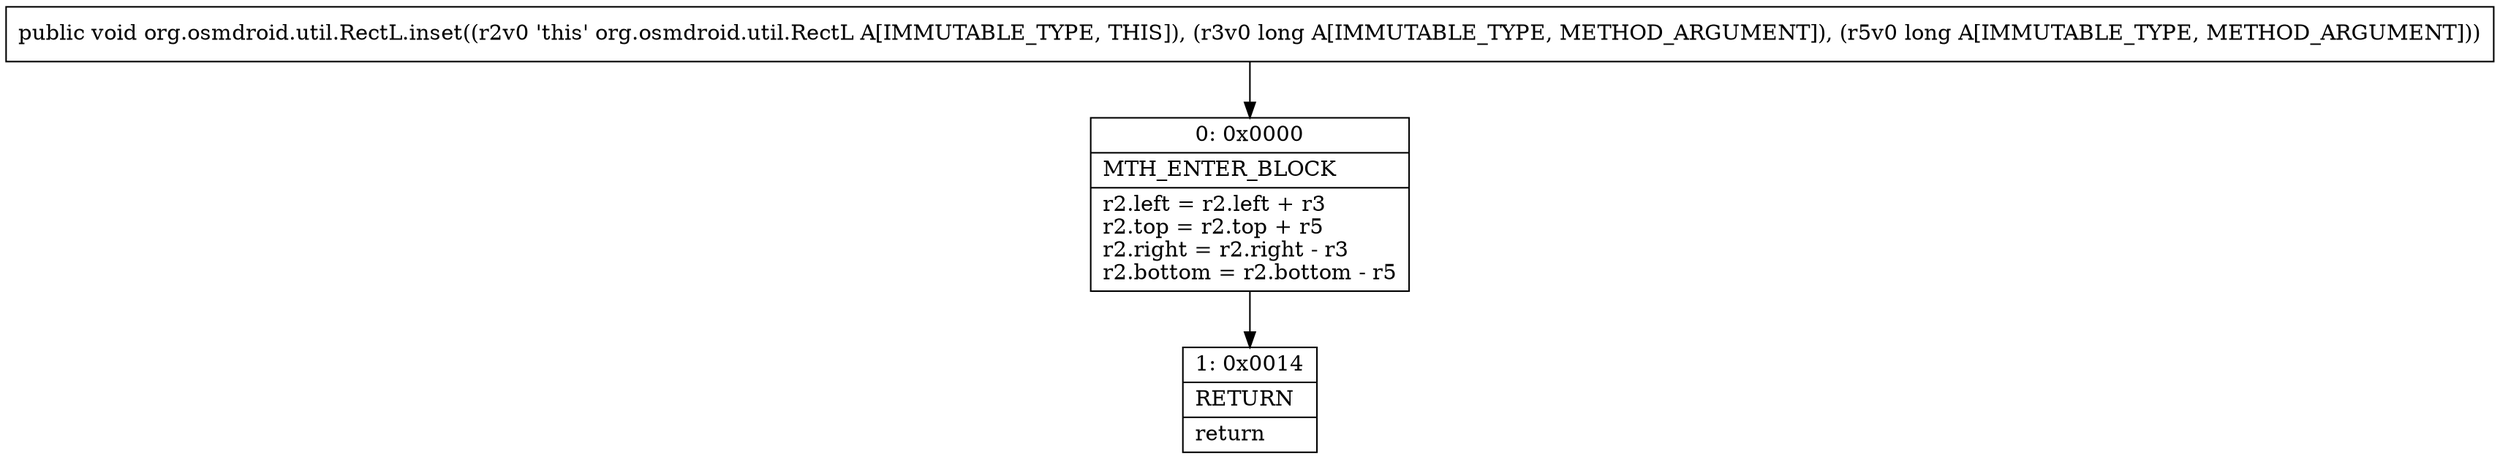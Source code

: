 digraph "CFG fororg.osmdroid.util.RectL.inset(JJ)V" {
Node_0 [shape=record,label="{0\:\ 0x0000|MTH_ENTER_BLOCK\l|r2.left = r2.left + r3\lr2.top = r2.top + r5\lr2.right = r2.right \- r3\lr2.bottom = r2.bottom \- r5\l}"];
Node_1 [shape=record,label="{1\:\ 0x0014|RETURN\l|return\l}"];
MethodNode[shape=record,label="{public void org.osmdroid.util.RectL.inset((r2v0 'this' org.osmdroid.util.RectL A[IMMUTABLE_TYPE, THIS]), (r3v0 long A[IMMUTABLE_TYPE, METHOD_ARGUMENT]), (r5v0 long A[IMMUTABLE_TYPE, METHOD_ARGUMENT])) }"];
MethodNode -> Node_0;
Node_0 -> Node_1;
}

